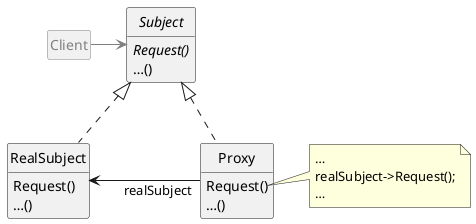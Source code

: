 ﻿@startuml
skinparam style strictuml
skinparam backgroundColor transparent
skinparam defaultFontName Arial
skinparam noteFontName Courier New
skinparam packageStyle rect

hide empty members
interface Subject {
{abstract} Request()
…()
}

class RealSubject implements Subject {
Request()
…()
}

class Proxy implements Subject {
Request()
…()
}

Proxy "realSubject" -l-> RealSubject : "                      "

note right of Proxy::Request
…
realSubject->Request();
…
end note

hide stereotype
skinparam {
  ClassBorderColor<<Foo>> #grey
  ClassFontColor<<Foo>> #grey
}
class "Client" as Client<<Foo>> {
}
Client -[#grey]right-> Subject
@enduml